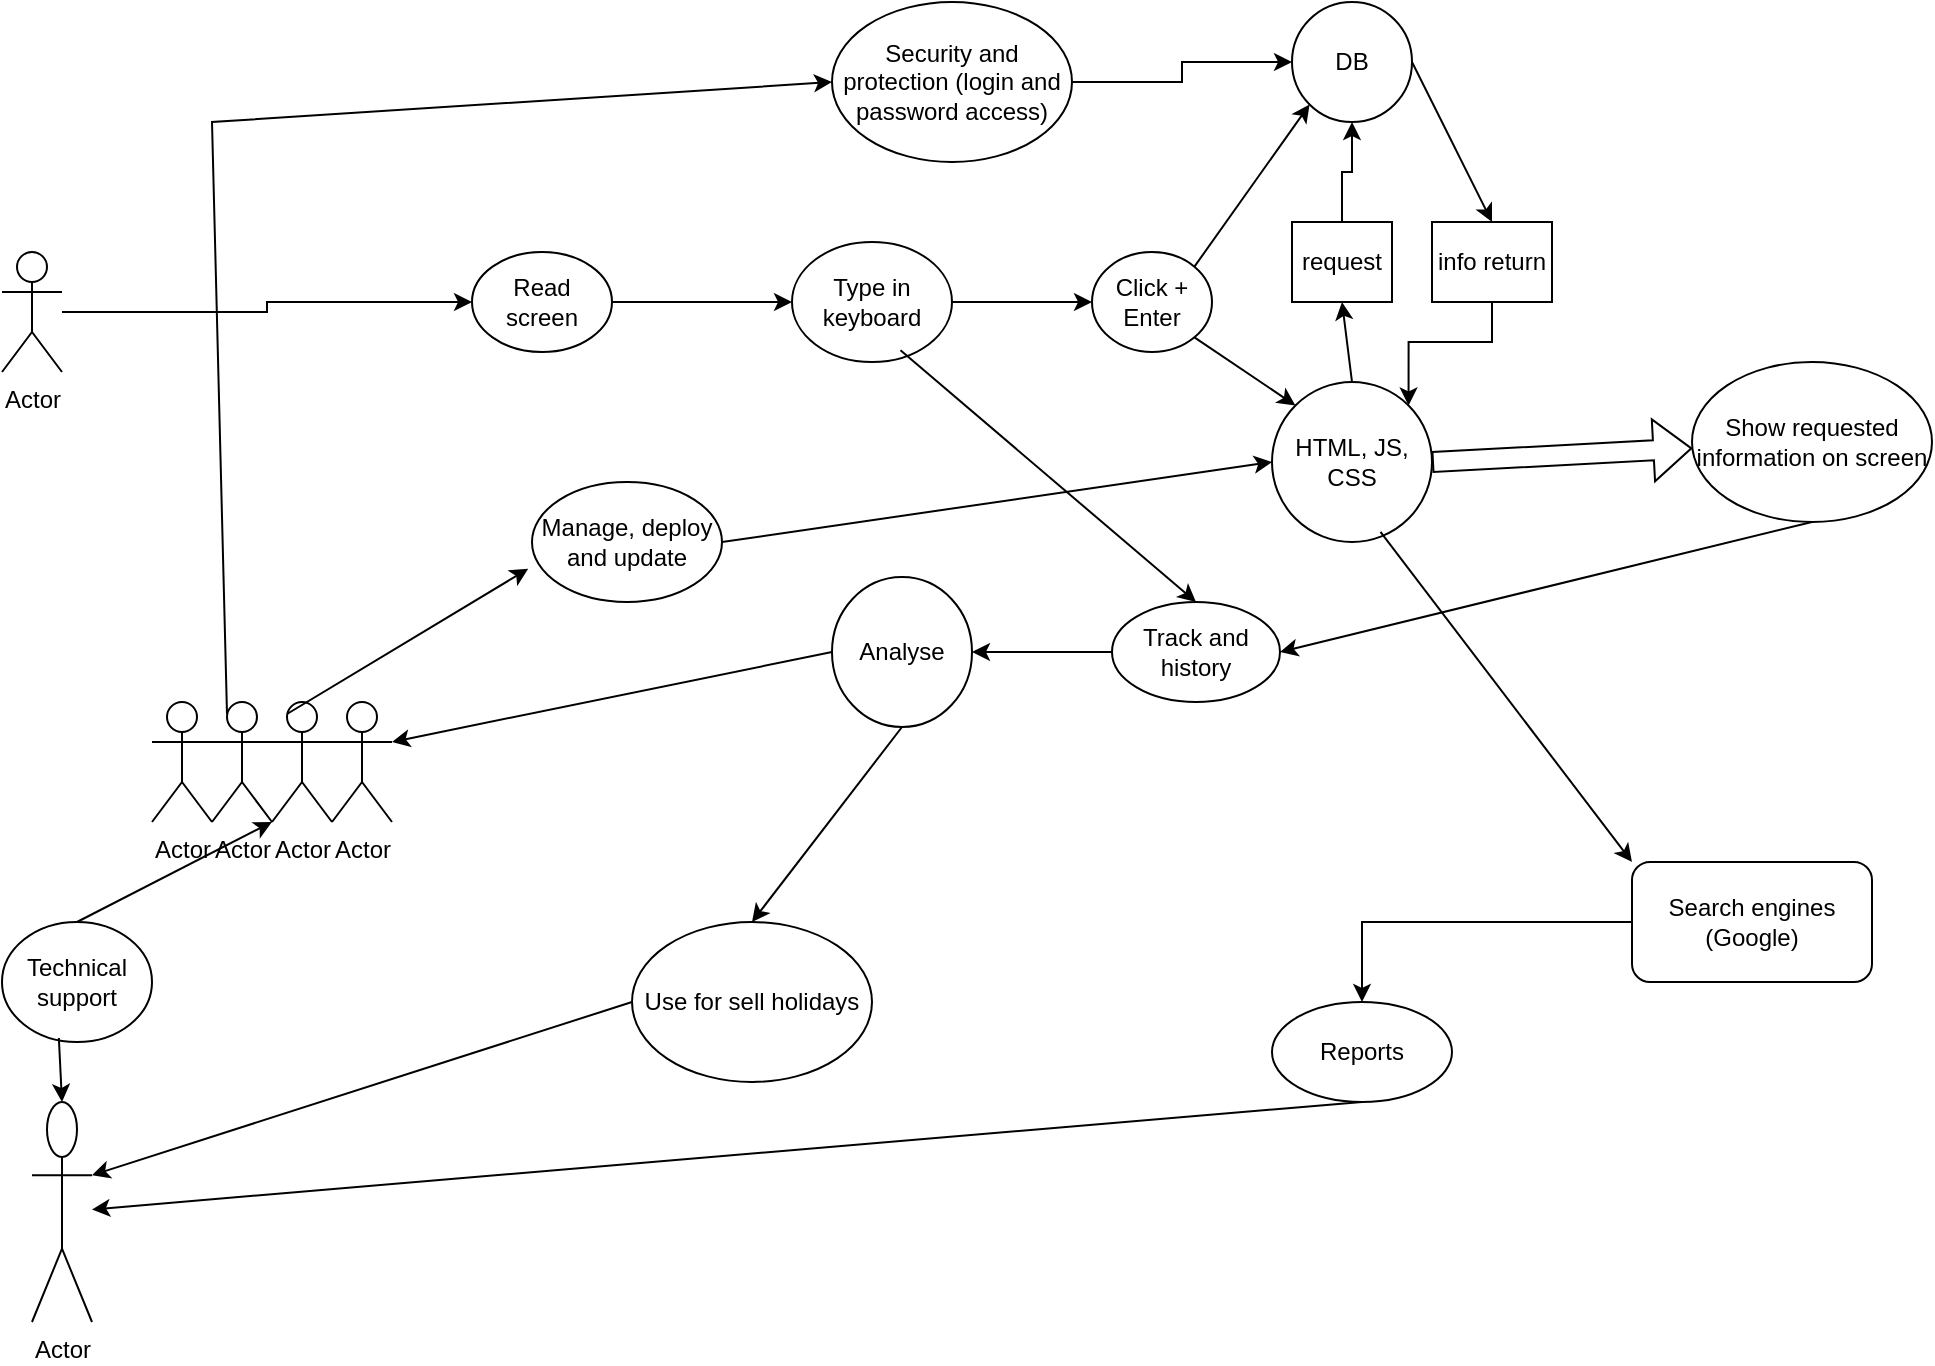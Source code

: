 <mxfile version="16.5.6" type="device"><diagram id="tM68qVmaXYtZFpvVITx4" name="Page-1"><mxGraphModel dx="1335" dy="742" grid="1" gridSize="10" guides="1" tooltips="1" connect="1" arrows="1" fold="1" page="1" pageScale="1" pageWidth="1169" pageHeight="827" math="0" shadow="0"><root><mxCell id="0"/><mxCell id="1" parent="0"/><mxCell id="g0CBOH-nakl3PH86cisx-14" value="" style="edgeStyle=orthogonalEdgeStyle;rounded=0;orthogonalLoop=1;jettySize=auto;html=1;" edge="1" parent="1" source="g0CBOH-nakl3PH86cisx-1" target="g0CBOH-nakl3PH86cisx-9"><mxGeometry relative="1" as="geometry"/></mxCell><mxCell id="g0CBOH-nakl3PH86cisx-1" value="Actor" style="shape=umlActor;verticalLabelPosition=bottom;verticalAlign=top;html=1;outlineConnect=0;" vertex="1" parent="1"><mxGeometry x="55" y="225" width="30" height="60" as="geometry"/></mxCell><mxCell id="g0CBOH-nakl3PH86cisx-2" value="Actor" style="shape=umlActor;verticalLabelPosition=bottom;verticalAlign=top;html=1;outlineConnect=0;" vertex="1" parent="1"><mxGeometry x="70" y="650" width="30" height="110" as="geometry"/></mxCell><mxCell id="g0CBOH-nakl3PH86cisx-4" value="Actor" style="shape=umlActor;verticalLabelPosition=bottom;verticalAlign=top;html=1;outlineConnect=0;" vertex="1" parent="1"><mxGeometry x="130" y="450" width="30" height="60" as="geometry"/></mxCell><mxCell id="g0CBOH-nakl3PH86cisx-5" value="Actor" style="shape=umlActor;verticalLabelPosition=bottom;verticalAlign=top;html=1;outlineConnect=0;" vertex="1" parent="1"><mxGeometry x="160" y="450" width="30" height="60" as="geometry"/></mxCell><mxCell id="g0CBOH-nakl3PH86cisx-6" value="Actor" style="shape=umlActor;verticalLabelPosition=bottom;verticalAlign=top;html=1;outlineConnect=0;" vertex="1" parent="1"><mxGeometry x="190" y="450" width="30" height="60" as="geometry"/></mxCell><mxCell id="g0CBOH-nakl3PH86cisx-7" value="Actor" style="shape=umlActor;verticalLabelPosition=bottom;verticalAlign=top;html=1;outlineConnect=0;" vertex="1" parent="1"><mxGeometry x="220" y="450" width="30" height="60" as="geometry"/></mxCell><mxCell id="g0CBOH-nakl3PH86cisx-13" value="" style="edgeStyle=orthogonalEdgeStyle;rounded=0;orthogonalLoop=1;jettySize=auto;html=1;" edge="1" parent="1" source="g0CBOH-nakl3PH86cisx-9" target="g0CBOH-nakl3PH86cisx-12"><mxGeometry relative="1" as="geometry"/></mxCell><mxCell id="g0CBOH-nakl3PH86cisx-9" value="Read screen" style="ellipse;whiteSpace=wrap;html=1;" vertex="1" parent="1"><mxGeometry x="290" y="225" width="70" height="50" as="geometry"/></mxCell><mxCell id="g0CBOH-nakl3PH86cisx-12" value="Type in keyboard" style="ellipse;whiteSpace=wrap;html=1;" vertex="1" parent="1"><mxGeometry x="450" y="220" width="80" height="60" as="geometry"/></mxCell><mxCell id="g0CBOH-nakl3PH86cisx-15" value="Click + Enter" style="ellipse;whiteSpace=wrap;html=1;" vertex="1" parent="1"><mxGeometry x="600" y="225" width="60" height="50" as="geometry"/></mxCell><mxCell id="g0CBOH-nakl3PH86cisx-17" value="" style="endArrow=classic;html=1;rounded=0;exitX=1;exitY=0.5;exitDx=0;exitDy=0;entryX=0;entryY=0.5;entryDx=0;entryDy=0;" edge="1" parent="1" source="g0CBOH-nakl3PH86cisx-12" target="g0CBOH-nakl3PH86cisx-15"><mxGeometry width="50" height="50" relative="1" as="geometry"><mxPoint x="690" y="380" as="sourcePoint"/><mxPoint x="740" y="330" as="targetPoint"/></mxGeometry></mxCell><mxCell id="g0CBOH-nakl3PH86cisx-18" value="DB" style="ellipse;whiteSpace=wrap;html=1;" vertex="1" parent="1"><mxGeometry x="700" y="100" width="60" height="60" as="geometry"/></mxCell><mxCell id="g0CBOH-nakl3PH86cisx-19" value="HTML, JS, CSS" style="ellipse;whiteSpace=wrap;html=1;" vertex="1" parent="1"><mxGeometry x="690" y="290" width="80" height="80" as="geometry"/></mxCell><mxCell id="g0CBOH-nakl3PH86cisx-20" value="" style="endArrow=classic;html=1;rounded=0;exitX=1;exitY=0;exitDx=0;exitDy=0;entryX=0;entryY=1;entryDx=0;entryDy=0;" edge="1" parent="1" source="g0CBOH-nakl3PH86cisx-15" target="g0CBOH-nakl3PH86cisx-18"><mxGeometry width="50" height="50" relative="1" as="geometry"><mxPoint x="690" y="380" as="sourcePoint"/><mxPoint x="740" y="330" as="targetPoint"/></mxGeometry></mxCell><mxCell id="g0CBOH-nakl3PH86cisx-21" value="" style="endArrow=classic;html=1;rounded=0;exitX=1;exitY=1;exitDx=0;exitDy=0;entryX=0;entryY=0;entryDx=0;entryDy=0;" edge="1" parent="1" source="g0CBOH-nakl3PH86cisx-15" target="g0CBOH-nakl3PH86cisx-19"><mxGeometry width="50" height="50" relative="1" as="geometry"><mxPoint x="690" y="380" as="sourcePoint"/><mxPoint x="740" y="330" as="targetPoint"/></mxGeometry></mxCell><mxCell id="g0CBOH-nakl3PH86cisx-26" value="" style="edgeStyle=orthogonalEdgeStyle;rounded=0;orthogonalLoop=1;jettySize=auto;html=1;" edge="1" parent="1" source="g0CBOH-nakl3PH86cisx-23" target="g0CBOH-nakl3PH86cisx-18"><mxGeometry relative="1" as="geometry"/></mxCell><mxCell id="g0CBOH-nakl3PH86cisx-23" value="request" style="rounded=0;whiteSpace=wrap;html=1;" vertex="1" parent="1"><mxGeometry x="700" y="210" width="50" height="40" as="geometry"/></mxCell><mxCell id="g0CBOH-nakl3PH86cisx-28" value="" style="edgeStyle=orthogonalEdgeStyle;rounded=0;orthogonalLoop=1;jettySize=auto;html=1;entryX=1;entryY=0;entryDx=0;entryDy=0;" edge="1" parent="1" source="g0CBOH-nakl3PH86cisx-24" target="g0CBOH-nakl3PH86cisx-19"><mxGeometry relative="1" as="geometry"/></mxCell><mxCell id="g0CBOH-nakl3PH86cisx-24" value="info return" style="rounded=0;whiteSpace=wrap;html=1;" vertex="1" parent="1"><mxGeometry x="770" y="210" width="60" height="40" as="geometry"/></mxCell><mxCell id="g0CBOH-nakl3PH86cisx-27" value="" style="endArrow=classic;html=1;rounded=0;exitX=0.5;exitY=0;exitDx=0;exitDy=0;entryX=0.5;entryY=1;entryDx=0;entryDy=0;" edge="1" parent="1" source="g0CBOH-nakl3PH86cisx-19" target="g0CBOH-nakl3PH86cisx-23"><mxGeometry width="50" height="50" relative="1" as="geometry"><mxPoint x="690" y="380" as="sourcePoint"/><mxPoint x="740" y="330" as="targetPoint"/></mxGeometry></mxCell><mxCell id="g0CBOH-nakl3PH86cisx-29" value="" style="endArrow=classic;html=1;rounded=0;exitX=1;exitY=0.5;exitDx=0;exitDy=0;entryX=0.5;entryY=0;entryDx=0;entryDy=0;" edge="1" parent="1" source="g0CBOH-nakl3PH86cisx-18" target="g0CBOH-nakl3PH86cisx-24"><mxGeometry width="50" height="50" relative="1" as="geometry"><mxPoint x="690" y="380" as="sourcePoint"/><mxPoint x="740" y="330" as="targetPoint"/></mxGeometry></mxCell><mxCell id="g0CBOH-nakl3PH86cisx-30" value="" style="shape=flexArrow;endArrow=classic;html=1;rounded=0;exitX=1;exitY=0.5;exitDx=0;exitDy=0;" edge="1" parent="1" source="g0CBOH-nakl3PH86cisx-19" target="g0CBOH-nakl3PH86cisx-31"><mxGeometry width="50" height="50" relative="1" as="geometry"><mxPoint x="690" y="380" as="sourcePoint"/><mxPoint x="900" y="320" as="targetPoint"/></mxGeometry></mxCell><mxCell id="g0CBOH-nakl3PH86cisx-31" value="Show requested information on screen" style="ellipse;whiteSpace=wrap;html=1;" vertex="1" parent="1"><mxGeometry x="900" y="280" width="120" height="80" as="geometry"/></mxCell><mxCell id="g0CBOH-nakl3PH86cisx-32" value="" style="endArrow=classic;startArrow=none;html=1;rounded=0;exitX=0.5;exitY=0;exitDx=0;exitDy=0;exitPerimeter=0;entryX=0;entryY=1;entryDx=0;entryDy=0;entryPerimeter=0;" edge="1" parent="1" source="g0CBOH-nakl3PH86cisx-33" target="g0CBOH-nakl3PH86cisx-6"><mxGeometry width="50" height="50" relative="1" as="geometry"><mxPoint x="690" y="530" as="sourcePoint"/><mxPoint x="740" y="480" as="targetPoint"/></mxGeometry></mxCell><mxCell id="g0CBOH-nakl3PH86cisx-39" value="" style="edgeStyle=orthogonalEdgeStyle;rounded=0;orthogonalLoop=1;jettySize=auto;html=1;" edge="1" parent="1" source="g0CBOH-nakl3PH86cisx-35" target="g0CBOH-nakl3PH86cisx-38"><mxGeometry relative="1" as="geometry"/></mxCell><mxCell id="g0CBOH-nakl3PH86cisx-35" value="Track and history" style="ellipse;whiteSpace=wrap;html=1;" vertex="1" parent="1"><mxGeometry x="610" y="400" width="84" height="50" as="geometry"/></mxCell><mxCell id="g0CBOH-nakl3PH86cisx-36" value="" style="endArrow=classic;html=1;rounded=0;exitX=0.5;exitY=1;exitDx=0;exitDy=0;entryX=1;entryY=0.5;entryDx=0;entryDy=0;" edge="1" parent="1" source="g0CBOH-nakl3PH86cisx-31" target="g0CBOH-nakl3PH86cisx-35"><mxGeometry width="50" height="50" relative="1" as="geometry"><mxPoint x="690" y="380" as="sourcePoint"/><mxPoint x="740" y="330" as="targetPoint"/></mxGeometry></mxCell><mxCell id="g0CBOH-nakl3PH86cisx-37" value="" style="endArrow=classic;html=1;rounded=0;exitX=0.678;exitY=0.903;exitDx=0;exitDy=0;exitPerimeter=0;entryX=0.5;entryY=0;entryDx=0;entryDy=0;" edge="1" parent="1" source="g0CBOH-nakl3PH86cisx-12" target="g0CBOH-nakl3PH86cisx-35"><mxGeometry width="50" height="50" relative="1" as="geometry"><mxPoint x="690" y="380" as="sourcePoint"/><mxPoint x="440" y="380" as="targetPoint"/></mxGeometry></mxCell><mxCell id="g0CBOH-nakl3PH86cisx-38" value="Analyse" style="ellipse;whiteSpace=wrap;html=1;" vertex="1" parent="1"><mxGeometry x="470" y="387.5" width="70" height="75" as="geometry"/></mxCell><mxCell id="g0CBOH-nakl3PH86cisx-40" value="" style="endArrow=classic;html=1;rounded=0;exitX=0;exitY=0.5;exitDx=0;exitDy=0;entryX=1;entryY=0.333;entryDx=0;entryDy=0;entryPerimeter=0;" edge="1" parent="1" source="g0CBOH-nakl3PH86cisx-38" target="g0CBOH-nakl3PH86cisx-7"><mxGeometry width="50" height="50" relative="1" as="geometry"><mxPoint x="690" y="380" as="sourcePoint"/><mxPoint x="740" y="330" as="targetPoint"/></mxGeometry></mxCell><mxCell id="g0CBOH-nakl3PH86cisx-41" value="Use for sell holidays" style="ellipse;whiteSpace=wrap;html=1;" vertex="1" parent="1"><mxGeometry x="370" y="560" width="120" height="80" as="geometry"/></mxCell><mxCell id="g0CBOH-nakl3PH86cisx-42" value="" style="endArrow=classic;html=1;rounded=0;exitX=0;exitY=0.5;exitDx=0;exitDy=0;entryX=1;entryY=0.333;entryDx=0;entryDy=0;entryPerimeter=0;" edge="1" parent="1" source="g0CBOH-nakl3PH86cisx-41" target="g0CBOH-nakl3PH86cisx-2"><mxGeometry width="50" height="50" relative="1" as="geometry"><mxPoint x="690" y="530" as="sourcePoint"/><mxPoint x="740" y="480" as="targetPoint"/></mxGeometry></mxCell><mxCell id="g0CBOH-nakl3PH86cisx-43" value="" style="endArrow=classic;html=1;rounded=0;exitX=0.5;exitY=1;exitDx=0;exitDy=0;entryX=0.5;entryY=0;entryDx=0;entryDy=0;" edge="1" parent="1" source="g0CBOH-nakl3PH86cisx-38" target="g0CBOH-nakl3PH86cisx-41"><mxGeometry width="50" height="50" relative="1" as="geometry"><mxPoint x="690" y="530" as="sourcePoint"/><mxPoint x="740" y="480" as="targetPoint"/></mxGeometry></mxCell><mxCell id="g0CBOH-nakl3PH86cisx-47" value="" style="edgeStyle=orthogonalEdgeStyle;rounded=0;orthogonalLoop=1;jettySize=auto;html=1;" edge="1" parent="1" source="g0CBOH-nakl3PH86cisx-44" target="g0CBOH-nakl3PH86cisx-46"><mxGeometry relative="1" as="geometry"/></mxCell><mxCell id="g0CBOH-nakl3PH86cisx-44" value="Search engines (Google)" style="rounded=1;whiteSpace=wrap;html=1;" vertex="1" parent="1"><mxGeometry x="870" y="530" width="120" height="60" as="geometry"/></mxCell><mxCell id="g0CBOH-nakl3PH86cisx-45" value="" style="endArrow=classic;html=1;rounded=0;entryX=0;entryY=0;entryDx=0;entryDy=0;exitX=0.678;exitY=0.937;exitDx=0;exitDy=0;exitPerimeter=0;" edge="1" parent="1" source="g0CBOH-nakl3PH86cisx-19" target="g0CBOH-nakl3PH86cisx-44"><mxGeometry width="50" height="50" relative="1" as="geometry"><mxPoint x="690" y="520" as="sourcePoint"/><mxPoint x="740" y="470" as="targetPoint"/></mxGeometry></mxCell><mxCell id="g0CBOH-nakl3PH86cisx-46" value="Reports" style="ellipse;whiteSpace=wrap;html=1;" vertex="1" parent="1"><mxGeometry x="690" y="600" width="90" height="50" as="geometry"/></mxCell><mxCell id="g0CBOH-nakl3PH86cisx-48" value="" style="endArrow=classic;html=1;rounded=0;exitX=0.5;exitY=1;exitDx=0;exitDy=0;" edge="1" parent="1" source="g0CBOH-nakl3PH86cisx-46" target="g0CBOH-nakl3PH86cisx-2"><mxGeometry width="50" height="50" relative="1" as="geometry"><mxPoint x="690" y="520" as="sourcePoint"/><mxPoint x="740" y="470" as="targetPoint"/></mxGeometry></mxCell><mxCell id="g0CBOH-nakl3PH86cisx-49" value="Manage, deploy and update" style="ellipse;whiteSpace=wrap;html=1;" vertex="1" parent="1"><mxGeometry x="320" y="340" width="95" height="60" as="geometry"/></mxCell><mxCell id="g0CBOH-nakl3PH86cisx-50" value="" style="endArrow=classic;html=1;rounded=0;exitX=0.25;exitY=0.1;exitDx=0;exitDy=0;exitPerimeter=0;entryX=-0.02;entryY=0.723;entryDx=0;entryDy=0;entryPerimeter=0;" edge="1" parent="1" source="g0CBOH-nakl3PH86cisx-6" target="g0CBOH-nakl3PH86cisx-49"><mxGeometry width="50" height="50" relative="1" as="geometry"><mxPoint x="690" y="360" as="sourcePoint"/><mxPoint x="740" y="310" as="targetPoint"/></mxGeometry></mxCell><mxCell id="g0CBOH-nakl3PH86cisx-51" value="" style="endArrow=classic;html=1;rounded=0;exitX=1;exitY=0.5;exitDx=0;exitDy=0;entryX=0;entryY=0.5;entryDx=0;entryDy=0;" edge="1" parent="1" source="g0CBOH-nakl3PH86cisx-49" target="g0CBOH-nakl3PH86cisx-19"><mxGeometry width="50" height="50" relative="1" as="geometry"><mxPoint x="690" y="360" as="sourcePoint"/><mxPoint x="740" y="310" as="targetPoint"/></mxGeometry></mxCell><mxCell id="g0CBOH-nakl3PH86cisx-53" value="" style="edgeStyle=orthogonalEdgeStyle;rounded=0;orthogonalLoop=1;jettySize=auto;html=1;" edge="1" parent="1" source="g0CBOH-nakl3PH86cisx-52" target="g0CBOH-nakl3PH86cisx-18"><mxGeometry relative="1" as="geometry"/></mxCell><mxCell id="g0CBOH-nakl3PH86cisx-52" value="Security and protection (login and password access)" style="ellipse;whiteSpace=wrap;html=1;" vertex="1" parent="1"><mxGeometry x="470" y="100" width="120" height="80" as="geometry"/></mxCell><mxCell id="g0CBOH-nakl3PH86cisx-54" value="" style="endArrow=classic;html=1;rounded=0;exitX=0.25;exitY=0.1;exitDx=0;exitDy=0;exitPerimeter=0;entryX=0;entryY=0.5;entryDx=0;entryDy=0;" edge="1" parent="1" source="g0CBOH-nakl3PH86cisx-5" target="g0CBOH-nakl3PH86cisx-52"><mxGeometry width="50" height="50" relative="1" as="geometry"><mxPoint x="690" y="350" as="sourcePoint"/><mxPoint x="740" y="300" as="targetPoint"/><Array as="points"><mxPoint x="160" y="160"/></Array></mxGeometry></mxCell><mxCell id="g0CBOH-nakl3PH86cisx-33" value="Technical support" style="ellipse;whiteSpace=wrap;html=1;" vertex="1" parent="1"><mxGeometry x="55" y="560" width="75" height="60" as="geometry"/></mxCell><mxCell id="g0CBOH-nakl3PH86cisx-55" value="" style="endArrow=none;startArrow=classic;html=1;rounded=0;exitX=0.5;exitY=0;exitDx=0;exitDy=0;exitPerimeter=0;entryX=0.379;entryY=0.967;entryDx=0;entryDy=0;entryPerimeter=0;" edge="1" parent="1" source="g0CBOH-nakl3PH86cisx-2" target="g0CBOH-nakl3PH86cisx-33"><mxGeometry width="50" height="50" relative="1" as="geometry"><mxPoint x="85" y="650" as="sourcePoint"/><mxPoint x="190" y="510" as="targetPoint"/></mxGeometry></mxCell></root></mxGraphModel></diagram></mxfile>